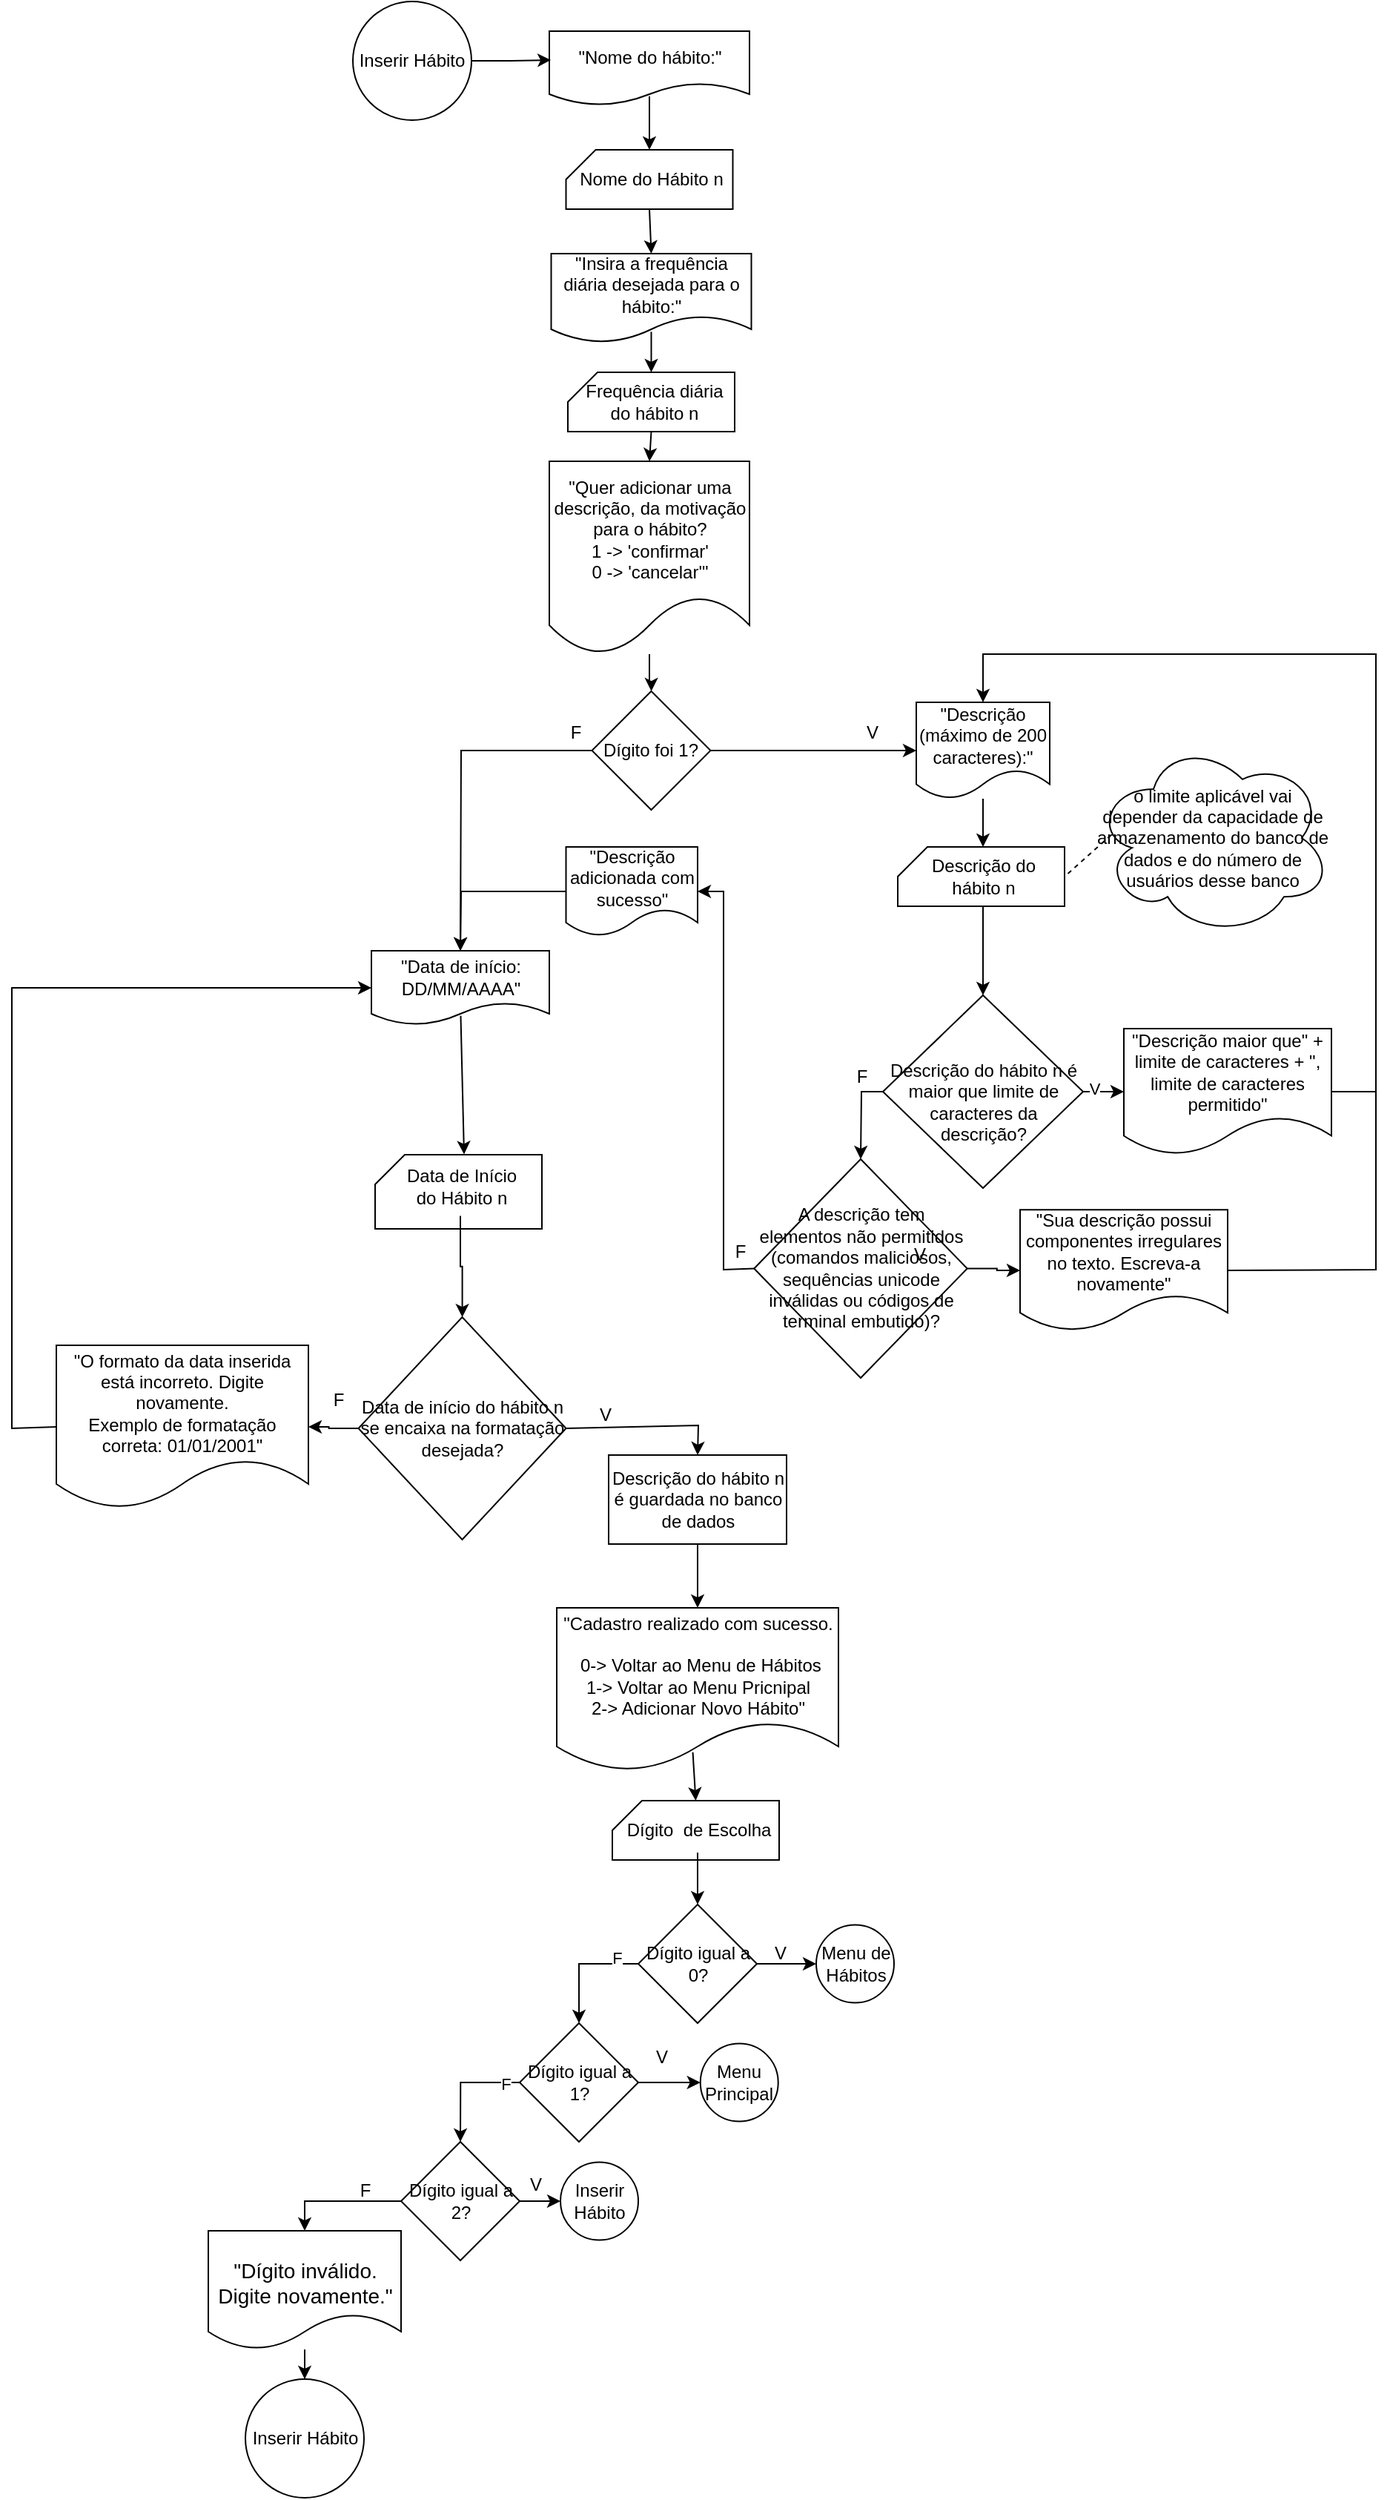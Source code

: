 <mxfile version="27.0.4">
  <diagram name="Página-1" id="tM3ftosBq5wTvWjN4mbQ">
    <mxGraphModel dx="1489" dy="869" grid="1" gridSize="10" guides="1" tooltips="1" connect="1" arrows="1" fold="1" page="1" pageScale="1" pageWidth="1654" pageHeight="2336" math="0" shadow="0">
      <root>
        <mxCell id="0" />
        <mxCell id="1" parent="0" />
        <mxCell id="7ZSRkaOjpOQk4Y71W81P-1" value="&lt;font style=&quot;font-size: 12px;&quot;&gt;Inserir Hábito&lt;/font&gt;" style="ellipse;whiteSpace=wrap;html=1;" parent="1" vertex="1">
          <mxGeometry x="460" y="40" width="80" height="80" as="geometry" />
        </mxCell>
        <mxCell id="7ZSRkaOjpOQk4Y71W81P-2" value="&quot;Nome do hábito:&quot;" style="shape=document;whiteSpace=wrap;html=1;boundedLbl=1;" parent="1" vertex="1">
          <mxGeometry x="592.5" y="60" width="135" height="50" as="geometry" />
        </mxCell>
        <mxCell id="7ZSRkaOjpOQk4Y71W81P-4" value="" style="verticalLabelPosition=bottom;verticalAlign=top;html=1;shape=card;whiteSpace=wrap;size=20;arcSize=12;" parent="1" vertex="1">
          <mxGeometry x="603.75" y="140" width="112.5" height="40" as="geometry" />
        </mxCell>
        <mxCell id="7ZSRkaOjpOQk4Y71W81P-5" value="&lt;font style=&quot;font-size: 12px;&quot;&gt;Nome do Hábito n&lt;/font&gt;" style="text;html=1;align=center;verticalAlign=middle;resizable=0;points=[];autosize=1;strokeColor=none;fillColor=none;" parent="1" vertex="1">
          <mxGeometry x="601.25" y="145" width="120" height="30" as="geometry" />
        </mxCell>
        <mxCell id="7ZSRkaOjpOQk4Y71W81P-7" value="" style="endArrow=classic;html=1;rounded=0;entryX=0.5;entryY=0;entryDx=0;entryDy=0;entryPerimeter=0;exitX=0.5;exitY=0.878;exitDx=0;exitDy=0;exitPerimeter=0;" parent="1" source="7ZSRkaOjpOQk4Y71W81P-2" target="7ZSRkaOjpOQk4Y71W81P-4" edge="1">
          <mxGeometry width="50" height="50" relative="1" as="geometry">
            <mxPoint x="645" y="160" as="sourcePoint" />
            <mxPoint x="695" y="110" as="targetPoint" />
          </mxGeometry>
        </mxCell>
        <mxCell id="7ZSRkaOjpOQk4Y71W81P-29" style="edgeStyle=orthogonalEdgeStyle;rounded=0;orthogonalLoop=1;jettySize=auto;html=1;exitX=1;exitY=0.5;exitDx=0;exitDy=0;entryX=0.008;entryY=0.389;entryDx=0;entryDy=0;entryPerimeter=0;" parent="1" source="7ZSRkaOjpOQk4Y71W81P-1" target="7ZSRkaOjpOQk4Y71W81P-2" edge="1">
          <mxGeometry relative="1" as="geometry" />
        </mxCell>
        <mxCell id="IzLjUkuJ2necWke2HIsd-1" value="&quot;Insira a frequência diária desejada para o hábito:&quot;" style="shape=document;whiteSpace=wrap;html=1;boundedLbl=1;" parent="1" vertex="1">
          <mxGeometry x="593.75" y="210" width="135" height="60" as="geometry" />
        </mxCell>
        <mxCell id="IzLjUkuJ2necWke2HIsd-4" value="" style="endArrow=classic;html=1;rounded=0;entryX=0.5;entryY=0;entryDx=0;entryDy=0;entryPerimeter=0;exitX=0.5;exitY=0.878;exitDx=0;exitDy=0;exitPerimeter=0;" parent="1" source="IzLjUkuJ2necWke2HIsd-1" target="IzLjUkuJ2necWke2HIsd-2" edge="1">
          <mxGeometry width="50" height="50" relative="1" as="geometry">
            <mxPoint x="646.25" y="310" as="sourcePoint" />
            <mxPoint x="696.25" y="260" as="targetPoint" />
          </mxGeometry>
        </mxCell>
        <mxCell id="IzLjUkuJ2necWke2HIsd-12" value="" style="edgeStyle=orthogonalEdgeStyle;rounded=0;orthogonalLoop=1;jettySize=auto;html=1;" parent="1" source="IzLjUkuJ2necWke2HIsd-5" target="IzLjUkuJ2necWke2HIsd-11" edge="1">
          <mxGeometry relative="1" as="geometry" />
        </mxCell>
        <mxCell id="IzLjUkuJ2necWke2HIsd-5" value="&quot;Quer adicionar uma descrição, da motivação para o hábito?&lt;div&gt;1 -&amp;gt; &#39;confirmar&#39;&lt;/div&gt;&lt;div&gt;0 -&amp;gt; &#39;cancelar&#39;&quot;&lt;/div&gt;" style="shape=document;whiteSpace=wrap;html=1;boundedLbl=1;" parent="1" vertex="1">
          <mxGeometry x="592.5" y="350" width="135" height="130" as="geometry" />
        </mxCell>
        <mxCell id="IzLjUkuJ2necWke2HIsd-9" value="" style="endArrow=classic;html=1;rounded=0;entryX=0.5;entryY=0;entryDx=0;entryDy=0;exitX=0.5;exitY=1;exitDx=0;exitDy=0;exitPerimeter=0;" parent="1" source="IzLjUkuJ2necWke2HIsd-2" target="IzLjUkuJ2necWke2HIsd-5" edge="1">
          <mxGeometry width="50" height="50" relative="1" as="geometry">
            <mxPoint x="575" y="380" as="sourcePoint" />
            <mxPoint x="625" y="330" as="targetPoint" />
          </mxGeometry>
        </mxCell>
        <mxCell id="IzLjUkuJ2necWke2HIsd-10" value="" style="endArrow=classic;html=1;rounded=0;entryX=0.5;entryY=0;entryDx=0;entryDy=0;exitX=0.5;exitY=1;exitDx=0;exitDy=0;exitPerimeter=0;" parent="1" source="7ZSRkaOjpOQk4Y71W81P-4" target="IzLjUkuJ2necWke2HIsd-1" edge="1">
          <mxGeometry width="50" height="50" relative="1" as="geometry">
            <mxPoint x="575" y="290" as="sourcePoint" />
            <mxPoint x="625" y="240" as="targetPoint" />
          </mxGeometry>
        </mxCell>
        <mxCell id="IzLjUkuJ2necWke2HIsd-18" value="" style="edgeStyle=orthogonalEdgeStyle;rounded=0;orthogonalLoop=1;jettySize=auto;html=1;exitX=1;exitY=0.5;exitDx=0;exitDy=0;" parent="1" source="IzLjUkuJ2necWke2HIsd-11" edge="1">
          <mxGeometry relative="1" as="geometry">
            <mxPoint x="791.25" y="545" as="sourcePoint" />
            <mxPoint x="840" y="545" as="targetPoint" />
          </mxGeometry>
        </mxCell>
        <mxCell id="IzLjUkuJ2necWke2HIsd-11" value="Dígito foi 1?" style="rhombus;whiteSpace=wrap;html=1;" parent="1" vertex="1">
          <mxGeometry x="621.25" y="505" width="80" height="80" as="geometry" />
        </mxCell>
        <mxCell id="IzLjUkuJ2necWke2HIsd-13" value="" style="group" parent="1" vertex="1" connectable="0">
          <mxGeometry x="602.5" y="290" width="150" height="40" as="geometry" />
        </mxCell>
        <mxCell id="IzLjUkuJ2necWke2HIsd-2" value="" style="verticalLabelPosition=bottom;verticalAlign=top;html=1;shape=card;whiteSpace=wrap;size=20;arcSize=12;" parent="IzLjUkuJ2necWke2HIsd-13" vertex="1">
          <mxGeometry x="2.5" width="112.5" height="40" as="geometry" />
        </mxCell>
        <mxCell id="IzLjUkuJ2necWke2HIsd-3" value="&lt;font style=&quot;font-size: 12px;&quot;&gt;Frequência diária&lt;/font&gt;&lt;div&gt;&lt;font style=&quot;font-size: 12px;&quot;&gt;do hábito n&lt;/font&gt;&lt;/div&gt;" style="text;html=1;align=center;verticalAlign=middle;resizable=0;points=[];autosize=1;strokeColor=none;fillColor=none;" parent="IzLjUkuJ2necWke2HIsd-13" vertex="1">
          <mxGeometry width="120" height="40" as="geometry" />
        </mxCell>
        <mxCell id="IzLjUkuJ2necWke2HIsd-14" value="" style="group" parent="1" vertex="1" connectable="0">
          <mxGeometry x="825" y="610" width="120" height="40" as="geometry" />
        </mxCell>
        <mxCell id="IzLjUkuJ2necWke2HIsd-15" value="" style="verticalLabelPosition=bottom;verticalAlign=top;html=1;shape=card;whiteSpace=wrap;size=20;arcSize=12;" parent="IzLjUkuJ2necWke2HIsd-14" vertex="1">
          <mxGeometry x="2.5" width="112.5" height="40" as="geometry" />
        </mxCell>
        <mxCell id="IzLjUkuJ2necWke2HIsd-16" value="&lt;font style=&quot;font-size: 12px;&quot;&gt;Descrição do&lt;/font&gt;&lt;div&gt;&lt;font style=&quot;font-size: 12px;&quot;&gt;hábito n&lt;/font&gt;&lt;/div&gt;" style="text;html=1;align=center;verticalAlign=middle;resizable=0;points=[];autosize=1;strokeColor=none;fillColor=none;" parent="IzLjUkuJ2necWke2HIsd-14" vertex="1">
          <mxGeometry x="15" width="90" height="40" as="geometry" />
        </mxCell>
        <mxCell id="IzLjUkuJ2necWke2HIsd-19" value="" style="edgeStyle=orthogonalEdgeStyle;rounded=0;orthogonalLoop=1;jettySize=auto;html=1;" parent="1" source="IzLjUkuJ2necWke2HIsd-17" target="IzLjUkuJ2necWke2HIsd-16" edge="1">
          <mxGeometry relative="1" as="geometry" />
        </mxCell>
        <mxCell id="IzLjUkuJ2necWke2HIsd-17" value="&quot;Descrição (máximo de 200 caracteres):&quot;" style="shape=document;whiteSpace=wrap;html=1;boundedLbl=1;" parent="1" vertex="1">
          <mxGeometry x="840" y="512.5" width="90" height="65" as="geometry" />
        </mxCell>
        <mxCell id="1i07AQhb1bTHNTs5yfd--1" value="&quot;Data de início: DD/MM/AAAA&quot;" style="shape=document;whiteSpace=wrap;html=1;boundedLbl=1;" parent="1" vertex="1">
          <mxGeometry x="472.5" y="680" width="120" height="50" as="geometry" />
        </mxCell>
        <mxCell id="1i07AQhb1bTHNTs5yfd--2" value="" style="endArrow=classic;html=1;rounded=0;exitX=0;exitY=0.5;exitDx=0;exitDy=0;entryX=0.5;entryY=0;entryDx=0;entryDy=0;" parent="1" source="IzLjUkuJ2necWke2HIsd-11" target="1i07AQhb1bTHNTs5yfd--1" edge="1">
          <mxGeometry width="50" height="50" relative="1" as="geometry">
            <mxPoint x="585" y="640" as="sourcePoint" />
            <mxPoint x="635" y="590" as="targetPoint" />
            <Array as="points">
              <mxPoint x="533" y="545" />
            </Array>
          </mxGeometry>
        </mxCell>
        <mxCell id="1i07AQhb1bTHNTs5yfd--3" value="" style="endArrow=classic;html=1;rounded=0;entryX=0.5;entryY=0;entryDx=0;entryDy=0;exitX=0;exitY=0.5;exitDx=0;exitDy=0;" parent="1" source="1i07AQhb1bTHNTs5yfd--4" target="1i07AQhb1bTHNTs5yfd--1" edge="1">
          <mxGeometry width="50" height="50" relative="1" as="geometry">
            <mxPoint x="565" y="640" as="sourcePoint" />
            <mxPoint x="535" y="640" as="targetPoint" />
            <Array as="points">
              <mxPoint x="533" y="640" />
            </Array>
          </mxGeometry>
        </mxCell>
        <mxCell id="1i07AQhb1bTHNTs5yfd--4" value="&quot;Descrição adicionada com sucesso&quot;" style="shape=document;whiteSpace=wrap;html=1;boundedLbl=1;" parent="1" vertex="1">
          <mxGeometry x="603.75" y="610" width="88.75" height="60" as="geometry" />
        </mxCell>
        <mxCell id="1i07AQhb1bTHNTs5yfd--12" value="&quot;Cadastro realizado com sucesso.&lt;div&gt;&lt;span style=&quot;background-color: transparent; color: light-dark(rgb(0, 0, 0), rgb(255, 255, 255));&quot;&gt;&lt;br&gt;&lt;/span&gt;&lt;/div&gt;&lt;div&gt;&lt;span style=&quot;background-color: transparent; color: light-dark(rgb(0, 0, 0), rgb(255, 255, 255));&quot;&gt;&amp;nbsp;0-&amp;gt; Voltar ao Menu de Hábitos&lt;/span&gt;&lt;/div&gt;&lt;div&gt;&lt;span style=&quot;background-color: transparent; color: light-dark(rgb(0, 0, 0), rgb(255, 255, 255));&quot;&gt;1-&amp;gt; Voltar ao Menu Pricnipal&lt;/span&gt;&lt;/div&gt;&lt;div&gt;&lt;span style=&quot;background-color: transparent; color: light-dark(rgb(0, 0, 0), rgb(255, 255, 255));&quot;&gt;2-&amp;gt; Adicionar Novo Hábito&quot;&lt;/span&gt;&lt;/div&gt;" style="shape=document;whiteSpace=wrap;html=1;boundedLbl=1;" parent="1" vertex="1">
          <mxGeometry x="597.5" y="1123" width="190" height="110" as="geometry" />
        </mxCell>
        <mxCell id="1i07AQhb1bTHNTs5yfd--29" value="" style="edgeStyle=orthogonalEdgeStyle;rounded=0;orthogonalLoop=1;jettySize=auto;html=1;" parent="1" source="1i07AQhb1bTHNTs5yfd--14" target="1i07AQhb1bTHNTs5yfd--28" edge="1">
          <mxGeometry relative="1" as="geometry" />
        </mxCell>
        <mxCell id="1i07AQhb1bTHNTs5yfd--14" value="Dígito igual a 0?" style="rhombus;whiteSpace=wrap;html=1;" parent="1" vertex="1">
          <mxGeometry x="652.5" y="1323" width="80" height="80" as="geometry" />
        </mxCell>
        <mxCell id="1i07AQhb1bTHNTs5yfd--15" value="" style="group" parent="1" vertex="1" connectable="0">
          <mxGeometry x="632.5" y="1253" width="120" height="40" as="geometry" />
        </mxCell>
        <mxCell id="1i07AQhb1bTHNTs5yfd--16" value="" style="verticalLabelPosition=bottom;verticalAlign=top;html=1;shape=card;whiteSpace=wrap;size=20;arcSize=12;" parent="1i07AQhb1bTHNTs5yfd--15" vertex="1">
          <mxGeometry x="2.5" width="112.5" height="40" as="geometry" />
        </mxCell>
        <mxCell id="1i07AQhb1bTHNTs5yfd--17" value="&lt;font style=&quot;font-size: 12px;&quot;&gt;Dígito&amp;nbsp; de Escolha&lt;/font&gt;" style="text;html=1;align=center;verticalAlign=middle;resizable=0;points=[];autosize=1;strokeColor=none;fillColor=none;" parent="1i07AQhb1bTHNTs5yfd--15" vertex="1">
          <mxGeometry y="5" width="120" height="30" as="geometry" />
        </mxCell>
        <mxCell id="1i07AQhb1bTHNTs5yfd--19" value="" style="endArrow=classic;html=1;rounded=0;exitX=0.483;exitY=0.885;exitDx=0;exitDy=0;exitPerimeter=0;entryX=0.5;entryY=0;entryDx=0;entryDy=0;entryPerimeter=0;" parent="1" source="1i07AQhb1bTHNTs5yfd--12" target="1i07AQhb1bTHNTs5yfd--16" edge="1">
          <mxGeometry width="50" height="50" relative="1" as="geometry">
            <mxPoint x="752.5" y="1143" as="sourcePoint" />
            <mxPoint x="802.5" y="1093" as="targetPoint" />
          </mxGeometry>
        </mxCell>
        <mxCell id="1i07AQhb1bTHNTs5yfd--20" value="" style="edgeStyle=orthogonalEdgeStyle;rounded=0;orthogonalLoop=1;jettySize=auto;html=1;" parent="1" source="1i07AQhb1bTHNTs5yfd--17" target="1i07AQhb1bTHNTs5yfd--14" edge="1">
          <mxGeometry relative="1" as="geometry" />
        </mxCell>
        <mxCell id="1i07AQhb1bTHNTs5yfd--31" value="" style="edgeStyle=orthogonalEdgeStyle;rounded=0;orthogonalLoop=1;jettySize=auto;html=1;" parent="1" source="1i07AQhb1bTHNTs5yfd--21" target="1i07AQhb1bTHNTs5yfd--30" edge="1">
          <mxGeometry relative="1" as="geometry" />
        </mxCell>
        <mxCell id="1i07AQhb1bTHNTs5yfd--21" value="Dígito igual a 1?" style="rhombus;whiteSpace=wrap;html=1;" parent="1" vertex="1">
          <mxGeometry x="572.5" y="1403" width="80" height="80" as="geometry" />
        </mxCell>
        <mxCell id="1i07AQhb1bTHNTs5yfd--33" value="" style="edgeStyle=orthogonalEdgeStyle;rounded=0;orthogonalLoop=1;jettySize=auto;html=1;" parent="1" source="1i07AQhb1bTHNTs5yfd--22" target="1i07AQhb1bTHNTs5yfd--32" edge="1">
          <mxGeometry relative="1" as="geometry" />
        </mxCell>
        <mxCell id="1i07AQhb1bTHNTs5yfd--22" value="Dígito igual a 2?" style="rhombus;whiteSpace=wrap;html=1;" parent="1" vertex="1">
          <mxGeometry x="492.5" y="1483" width="80" height="80" as="geometry" />
        </mxCell>
        <mxCell id="1i07AQhb1bTHNTs5yfd--23" value="" style="endArrow=classic;html=1;rounded=0;exitX=0;exitY=0.5;exitDx=0;exitDy=0;entryX=0.5;entryY=0;entryDx=0;entryDy=0;" parent="1" source="1i07AQhb1bTHNTs5yfd--14" target="1i07AQhb1bTHNTs5yfd--21" edge="1">
          <mxGeometry width="50" height="50" relative="1" as="geometry">
            <mxPoint x="587.5" y="1413" as="sourcePoint" />
            <mxPoint x="637.5" y="1363" as="targetPoint" />
            <Array as="points">
              <mxPoint x="612.5" y="1363" />
            </Array>
          </mxGeometry>
        </mxCell>
        <mxCell id="1i07AQhb1bTHNTs5yfd--26" value="F" style="edgeLabel;html=1;align=center;verticalAlign=middle;resizable=0;points=[];" parent="1i07AQhb1bTHNTs5yfd--23" vertex="1" connectable="0">
          <mxGeometry x="-0.64" y="-4" relative="1" as="geometry">
            <mxPoint as="offset" />
          </mxGeometry>
        </mxCell>
        <mxCell id="1i07AQhb1bTHNTs5yfd--24" value="" style="endArrow=classic;html=1;rounded=0;exitX=0;exitY=0.5;exitDx=0;exitDy=0;entryX=0.5;entryY=0;entryDx=0;entryDy=0;" parent="1" source="1i07AQhb1bTHNTs5yfd--21" target="1i07AQhb1bTHNTs5yfd--22" edge="1">
          <mxGeometry width="50" height="50" relative="1" as="geometry">
            <mxPoint x="625.63" y="1383" as="sourcePoint" />
            <mxPoint x="675.63" y="1333" as="targetPoint" />
            <Array as="points">
              <mxPoint x="532.63" y="1443" />
            </Array>
          </mxGeometry>
        </mxCell>
        <mxCell id="1i07AQhb1bTHNTs5yfd--27" value="F" style="edgeLabel;html=1;align=center;verticalAlign=middle;resizable=0;points=[];" parent="1i07AQhb1bTHNTs5yfd--24" vertex="1" connectable="0">
          <mxGeometry x="-0.744" y="1" relative="1" as="geometry">
            <mxPoint as="offset" />
          </mxGeometry>
        </mxCell>
        <mxCell id="1i07AQhb1bTHNTs5yfd--28" value="Menu de Hábitos" style="ellipse;whiteSpace=wrap;html=1;aspect=fixed;" parent="1" vertex="1">
          <mxGeometry x="772.5" y="1336.75" width="52.5" height="52.5" as="geometry" />
        </mxCell>
        <mxCell id="1i07AQhb1bTHNTs5yfd--30" value="Menu Principal" style="ellipse;whiteSpace=wrap;html=1;aspect=fixed;" parent="1" vertex="1">
          <mxGeometry x="694.37" y="1416.75" width="52.5" height="52.5" as="geometry" />
        </mxCell>
        <mxCell id="1i07AQhb1bTHNTs5yfd--32" value="Inserir Hábito" style="ellipse;whiteSpace=wrap;html=1;aspect=fixed;" parent="1" vertex="1">
          <mxGeometry x="600" y="1496.75" width="52.5" height="52.5" as="geometry" />
        </mxCell>
        <mxCell id="qdGEE6m0B6aa-HSqrMo8-1" value="F" style="text;html=1;align=center;verticalAlign=middle;resizable=0;points=[];autosize=1;strokeColor=none;fillColor=none;" vertex="1" parent="1">
          <mxGeometry x="595" y="518" width="30" height="30" as="geometry" />
        </mxCell>
        <mxCell id="qdGEE6m0B6aa-HSqrMo8-2" value="V" style="text;html=1;align=center;verticalAlign=middle;resizable=0;points=[];autosize=1;strokeColor=none;fillColor=none;" vertex="1" parent="1">
          <mxGeometry x="795" y="518" width="30" height="30" as="geometry" />
        </mxCell>
        <mxCell id="qdGEE6m0B6aa-HSqrMo8-3" value="V" style="text;html=1;align=center;verticalAlign=middle;resizable=0;points=[];autosize=1;strokeColor=none;fillColor=none;" vertex="1" parent="1">
          <mxGeometry x="732.5" y="1341" width="30" height="30" as="geometry" />
        </mxCell>
        <mxCell id="qdGEE6m0B6aa-HSqrMo8-4" value="V" style="text;html=1;align=center;verticalAlign=middle;resizable=0;points=[];autosize=1;strokeColor=none;fillColor=none;" vertex="1" parent="1">
          <mxGeometry x="652.5" y="1411" width="30" height="30" as="geometry" />
        </mxCell>
        <mxCell id="qdGEE6m0B6aa-HSqrMo8-5" value="V" style="text;html=1;align=center;verticalAlign=middle;resizable=0;points=[];autosize=1;strokeColor=none;fillColor=none;" vertex="1" parent="1">
          <mxGeometry x="567.5" y="1496.75" width="30" height="30" as="geometry" />
        </mxCell>
        <mxCell id="qdGEE6m0B6aa-HSqrMo8-6" value="" style="edgeStyle=orthogonalEdgeStyle;rounded=0;orthogonalLoop=1;jettySize=auto;html=1;" edge="1" parent="1" source="qdGEE6m0B6aa-HSqrMo8-7" target="qdGEE6m0B6aa-HSqrMo8-8">
          <mxGeometry relative="1" as="geometry" />
        </mxCell>
        <mxCell id="qdGEE6m0B6aa-HSqrMo8-7" value="&lt;div&gt;&lt;br&gt;&lt;/div&gt;&lt;div&gt;&lt;font style=&quot;font-size: 14px;&quot;&gt;&quot;Dígito inválido. Digite novamente.&quot;&lt;/font&gt;&lt;/div&gt;" style="shape=document;whiteSpace=wrap;html=1;boundedLbl=1;" vertex="1" parent="1">
          <mxGeometry x="362.5" y="1543" width="130" height="80" as="geometry" />
        </mxCell>
        <mxCell id="qdGEE6m0B6aa-HSqrMo8-8" value="Inserir Hábito" style="ellipse;whiteSpace=wrap;html=1;" vertex="1" parent="1">
          <mxGeometry x="387.5" y="1643" width="80" height="80" as="geometry" />
        </mxCell>
        <mxCell id="qdGEE6m0B6aa-HSqrMo8-9" value="" style="endArrow=classic;html=1;rounded=0;exitX=0;exitY=0.5;exitDx=0;exitDy=0;entryX=0.5;entryY=0;entryDx=0;entryDy=0;" edge="1" parent="1" source="1i07AQhb1bTHNTs5yfd--22" target="qdGEE6m0B6aa-HSqrMo8-7">
          <mxGeometry width="50" height="50" relative="1" as="geometry">
            <mxPoint x="677.5" y="1593" as="sourcePoint" />
            <mxPoint x="727.5" y="1543" as="targetPoint" />
            <Array as="points">
              <mxPoint x="427.5" y="1523" />
            </Array>
          </mxGeometry>
        </mxCell>
        <mxCell id="qdGEE6m0B6aa-HSqrMo8-10" value="F" style="text;html=1;align=center;verticalAlign=middle;resizable=0;points=[];autosize=1;strokeColor=none;fillColor=none;" vertex="1" parent="1">
          <mxGeometry x="452.5" y="1501" width="30" height="30" as="geometry" />
        </mxCell>
        <mxCell id="qdGEE6m0B6aa-HSqrMo8-16" value="" style="edgeStyle=orthogonalEdgeStyle;rounded=0;orthogonalLoop=1;jettySize=auto;html=1;" edge="1" parent="1" source="qdGEE6m0B6aa-HSqrMo8-14" target="1i07AQhb1bTHNTs5yfd--12">
          <mxGeometry relative="1" as="geometry" />
        </mxCell>
        <mxCell id="qdGEE6m0B6aa-HSqrMo8-14" value="Descrição do hábito n é guardada no banco de dados" style="rounded=0;whiteSpace=wrap;html=1;" vertex="1" parent="1">
          <mxGeometry x="632.5" y="1020" width="120" height="60" as="geometry" />
        </mxCell>
        <mxCell id="qdGEE6m0B6aa-HSqrMo8-17" value="o limite aplicável vai depender da capacidade de armazenamento do banco de dados e do número de usuários desse banco" style="ellipse;shape=cloud;whiteSpace=wrap;html=1;" vertex="1" parent="1">
          <mxGeometry x="960" y="538" width="160" height="132" as="geometry" />
        </mxCell>
        <mxCell id="qdGEE6m0B6aa-HSqrMo8-18" value="" style="endArrow=none;dashed=1;html=1;rounded=0;entryX=1;entryY=0.5;entryDx=0;entryDy=0;entryPerimeter=0;exitX=0.071;exitY=0.485;exitDx=0;exitDy=0;exitPerimeter=0;" edge="1" parent="1" source="qdGEE6m0B6aa-HSqrMo8-17" target="IzLjUkuJ2necWke2HIsd-15">
          <mxGeometry width="50" height="50" relative="1" as="geometry">
            <mxPoint x="1010" y="780" as="sourcePoint" />
            <mxPoint x="1060" y="730" as="targetPoint" />
          </mxGeometry>
        </mxCell>
        <mxCell id="qdGEE6m0B6aa-HSqrMo8-26" value="" style="edgeStyle=orthogonalEdgeStyle;rounded=0;orthogonalLoop=1;jettySize=auto;html=1;" edge="1" parent="1" source="qdGEE6m0B6aa-HSqrMo8-19" target="qdGEE6m0B6aa-HSqrMo8-25">
          <mxGeometry relative="1" as="geometry" />
        </mxCell>
        <mxCell id="qdGEE6m0B6aa-HSqrMo8-33" value="V" style="edgeLabel;html=1;align=center;verticalAlign=middle;resizable=0;points=[];" vertex="1" connectable="0" parent="qdGEE6m0B6aa-HSqrMo8-26">
          <mxGeometry x="0.243" y="2" relative="1" as="geometry">
            <mxPoint as="offset" />
          </mxGeometry>
        </mxCell>
        <mxCell id="qdGEE6m0B6aa-HSqrMo8-19" value="&lt;div&gt;&lt;br&gt;&lt;/div&gt;Descrição do hábito n é maior que limite de caracteres da descrição?" style="rhombus;whiteSpace=wrap;html=1;" vertex="1" parent="1">
          <mxGeometry x="817.5" y="710" width="135" height="130" as="geometry" />
        </mxCell>
        <mxCell id="qdGEE6m0B6aa-HSqrMo8-20" value="" style="edgeStyle=orthogonalEdgeStyle;rounded=0;orthogonalLoop=1;jettySize=auto;html=1;" edge="1" parent="1" source="IzLjUkuJ2necWke2HIsd-16" target="qdGEE6m0B6aa-HSqrMo8-19">
          <mxGeometry relative="1" as="geometry" />
        </mxCell>
        <mxCell id="qdGEE6m0B6aa-HSqrMo8-25" value="&quot;Descrição maior que&quot; + limite de caracteres + &quot;, limite de caracteres permitido&quot;" style="shape=document;whiteSpace=wrap;html=1;boundedLbl=1;" vertex="1" parent="1">
          <mxGeometry x="980" y="732.5" width="140" height="85" as="geometry" />
        </mxCell>
        <mxCell id="qdGEE6m0B6aa-HSqrMo8-30" value="" style="endArrow=classic;html=1;rounded=0;exitX=1;exitY=0.5;exitDx=0;exitDy=0;entryX=0.5;entryY=0;entryDx=0;entryDy=0;" edge="1" parent="1" source="qdGEE6m0B6aa-HSqrMo8-25" target="IzLjUkuJ2necWke2HIsd-17">
          <mxGeometry width="50" height="50" relative="1" as="geometry">
            <mxPoint x="1210" y="702.5" as="sourcePoint" />
            <mxPoint x="1060" y="640" as="targetPoint" />
            <Array as="points">
              <mxPoint x="1150" y="775" />
              <mxPoint x="1150" y="580" />
              <mxPoint x="1150" y="480" />
              <mxPoint x="885" y="480" />
            </Array>
          </mxGeometry>
        </mxCell>
        <mxCell id="qdGEE6m0B6aa-HSqrMo8-42" value="" style="edgeStyle=orthogonalEdgeStyle;rounded=0;orthogonalLoop=1;jettySize=auto;html=1;" edge="1" parent="1" source="qdGEE6m0B6aa-HSqrMo8-31" target="qdGEE6m0B6aa-HSqrMo8-41">
          <mxGeometry relative="1" as="geometry" />
        </mxCell>
        <mxCell id="qdGEE6m0B6aa-HSqrMo8-31" value="A descrição tem elementos não permitidos (comandos maliciosos, sequências unicode inválidas ou códigos de terminal embutido)?" style="rhombus;whiteSpace=wrap;html=1;" vertex="1" parent="1">
          <mxGeometry x="730.62" y="820.49" width="143.75" height="147.51" as="geometry" />
        </mxCell>
        <mxCell id="qdGEE6m0B6aa-HSqrMo8-35" value="" style="endArrow=classic;html=1;rounded=0;exitX=0;exitY=0.5;exitDx=0;exitDy=0;entryX=0.5;entryY=0;entryDx=0;entryDy=0;" edge="1" parent="1" source="qdGEE6m0B6aa-HSqrMo8-19" target="qdGEE6m0B6aa-HSqrMo8-31">
          <mxGeometry width="50" height="50" relative="1" as="geometry">
            <mxPoint x="920" y="850" as="sourcePoint" />
            <mxPoint x="790" y="817.5" as="targetPoint" />
            <Array as="points">
              <mxPoint x="803" y="775" />
            </Array>
          </mxGeometry>
        </mxCell>
        <mxCell id="qdGEE6m0B6aa-HSqrMo8-37" value="" style="endArrow=classic;html=1;rounded=0;exitX=0;exitY=0.5;exitDx=0;exitDy=0;entryX=1;entryY=0.5;entryDx=0;entryDy=0;" edge="1" parent="1" source="qdGEE6m0B6aa-HSqrMo8-31" target="1i07AQhb1bTHNTs5yfd--4">
          <mxGeometry width="50" height="50" relative="1" as="geometry">
            <mxPoint x="840" y="800" as="sourcePoint" />
            <mxPoint x="890" y="750" as="targetPoint" />
            <Array as="points">
              <mxPoint x="710" y="895" />
              <mxPoint x="710" y="640" />
            </Array>
          </mxGeometry>
        </mxCell>
        <mxCell id="qdGEE6m0B6aa-HSqrMo8-38" value="F" style="text;html=1;align=center;verticalAlign=middle;resizable=0;points=[];autosize=1;strokeColor=none;fillColor=none;" vertex="1" parent="1">
          <mxGeometry x="705.62" y="867.5" width="30" height="30" as="geometry" />
        </mxCell>
        <mxCell id="qdGEE6m0B6aa-HSqrMo8-41" value="&quot;Sua descrição possui componentes irregulares no texto. Escreva-a novamente&quot;" style="shape=document;whiteSpace=wrap;html=1;boundedLbl=1;" vertex="1" parent="1">
          <mxGeometry x="910" y="854.62" width="140" height="81.75" as="geometry" />
        </mxCell>
        <mxCell id="qdGEE6m0B6aa-HSqrMo8-44" value="F" style="text;html=1;align=center;verticalAlign=middle;resizable=0;points=[];autosize=1;strokeColor=none;fillColor=none;" vertex="1" parent="1">
          <mxGeometry x="787.5" y="750" width="30" height="30" as="geometry" />
        </mxCell>
        <mxCell id="qdGEE6m0B6aa-HSqrMo8-50" value="V" style="text;html=1;align=center;verticalAlign=middle;resizable=0;points=[];autosize=1;strokeColor=none;fillColor=none;" vertex="1" parent="1">
          <mxGeometry x="827" y="870" width="30" height="30" as="geometry" />
        </mxCell>
        <mxCell id="qdGEE6m0B6aa-HSqrMo8-57" value="" style="edgeStyle=orthogonalEdgeStyle;rounded=0;orthogonalLoop=1;jettySize=auto;html=1;" edge="1" parent="1" source="qdGEE6m0B6aa-HSqrMo8-51" target="qdGEE6m0B6aa-HSqrMo8-56">
          <mxGeometry relative="1" as="geometry" />
        </mxCell>
        <mxCell id="qdGEE6m0B6aa-HSqrMo8-51" value="Data de início do hábito n se encaixa na formatação desejada?" style="rhombus;whiteSpace=wrap;html=1;" vertex="1" parent="1">
          <mxGeometry x="463.75" y="927" width="140" height="150" as="geometry" />
        </mxCell>
        <mxCell id="qdGEE6m0B6aa-HSqrMo8-53" value="" style="endArrow=classic;html=1;rounded=0;exitX=0.502;exitY=0.877;exitDx=0;exitDy=0;exitPerimeter=0;entryX=0.525;entryY=-0.038;entryDx=0;entryDy=0;entryPerimeter=0;" edge="1" parent="1" source="1i07AQhb1bTHNTs5yfd--1" target="qdGEE6m0B6aa-HSqrMo8-61">
          <mxGeometry width="50" height="50" relative="1" as="geometry">
            <mxPoint x="780" y="1050" as="sourcePoint" />
            <mxPoint x="830" y="1000" as="targetPoint" />
          </mxGeometry>
        </mxCell>
        <mxCell id="qdGEE6m0B6aa-HSqrMo8-55" value="" style="endArrow=classic;html=1;rounded=0;entryX=0.5;entryY=0;entryDx=0;entryDy=0;exitX=1;exitY=0.5;exitDx=0;exitDy=0;" edge="1" parent="1" source="qdGEE6m0B6aa-HSqrMo8-51" target="qdGEE6m0B6aa-HSqrMo8-14">
          <mxGeometry width="50" height="50" relative="1" as="geometry">
            <mxPoint x="513.75" y="1002" as="sourcePoint" />
            <mxPoint x="818.75" y="1020" as="targetPoint" />
            <Array as="points">
              <mxPoint x="693" y="1000" />
            </Array>
          </mxGeometry>
        </mxCell>
        <mxCell id="qdGEE6m0B6aa-HSqrMo8-56" value="&quot;O formato da data inserida está incorreto. Digite novamente.&lt;div&gt;Exemplo de formatação correta: 01/01/2001&quot;&lt;/div&gt;" style="shape=document;whiteSpace=wrap;html=1;boundedLbl=1;" vertex="1" parent="1">
          <mxGeometry x="260" y="946" width="170" height="110" as="geometry" />
        </mxCell>
        <mxCell id="qdGEE6m0B6aa-HSqrMo8-58" value="" style="endArrow=classic;html=1;rounded=0;exitX=0;exitY=0.5;exitDx=0;exitDy=0;entryX=0;entryY=0.5;entryDx=0;entryDy=0;" edge="1" parent="1" source="qdGEE6m0B6aa-HSqrMo8-56" target="1i07AQhb1bTHNTs5yfd--1">
          <mxGeometry width="50" height="50" relative="1" as="geometry">
            <mxPoint x="550" y="870" as="sourcePoint" />
            <mxPoint x="240" y="1000" as="targetPoint" />
            <Array as="points">
              <mxPoint x="230" y="1002" />
              <mxPoint x="230" y="705" />
            </Array>
          </mxGeometry>
        </mxCell>
        <mxCell id="qdGEE6m0B6aa-HSqrMo8-59" value="" style="group" vertex="1" connectable="0" parent="1">
          <mxGeometry x="472.5" y="817.5" width="140" height="50" as="geometry" />
        </mxCell>
        <mxCell id="qdGEE6m0B6aa-HSqrMo8-60" value="" style="verticalLabelPosition=bottom;verticalAlign=top;html=1;shape=card;whiteSpace=wrap;size=20;arcSize=12;" vertex="1" parent="qdGEE6m0B6aa-HSqrMo8-59">
          <mxGeometry x="2.5" width="112.5" height="50" as="geometry" />
        </mxCell>
        <mxCell id="qdGEE6m0B6aa-HSqrMo8-61" value="&lt;font style=&quot;font-size: 12px;&quot;&gt;Data de Início&lt;/font&gt;&lt;div&gt;&lt;font style=&quot;font-size: 12px;&quot;&gt;do Hábito n&lt;/font&gt;&lt;/div&gt;" style="text;html=1;align=center;verticalAlign=middle;resizable=0;points=[];autosize=1;strokeColor=none;fillColor=none;" vertex="1" parent="qdGEE6m0B6aa-HSqrMo8-59">
          <mxGeometry x="10" y="1.25" width="100" height="40" as="geometry" />
        </mxCell>
        <mxCell id="qdGEE6m0B6aa-HSqrMo8-62" value="" style="edgeStyle=orthogonalEdgeStyle;rounded=0;orthogonalLoop=1;jettySize=auto;html=1;" edge="1" parent="1" source="qdGEE6m0B6aa-HSqrMo8-61" target="qdGEE6m0B6aa-HSqrMo8-51">
          <mxGeometry relative="1" as="geometry" />
        </mxCell>
        <mxCell id="qdGEE6m0B6aa-HSqrMo8-63" value="F" style="text;html=1;align=center;verticalAlign=middle;resizable=0;points=[];autosize=1;strokeColor=none;fillColor=none;" vertex="1" parent="1">
          <mxGeometry x="435" y="968" width="30" height="30" as="geometry" />
        </mxCell>
        <mxCell id="qdGEE6m0B6aa-HSqrMo8-64" value="V" style="text;html=1;align=center;verticalAlign=middle;resizable=0;points=[];autosize=1;strokeColor=none;fillColor=none;" vertex="1" parent="1">
          <mxGeometry x="615" y="978" width="30" height="30" as="geometry" />
        </mxCell>
        <mxCell id="qdGEE6m0B6aa-HSqrMo8-66" value="" style="endArrow=none;html=1;rounded=0;entryX=1;entryY=0.5;entryDx=0;entryDy=0;" edge="1" parent="1" target="qdGEE6m0B6aa-HSqrMo8-41">
          <mxGeometry width="50" height="50" relative="1" as="geometry">
            <mxPoint x="1120" y="775" as="sourcePoint" />
            <mxPoint x="710" y="680" as="targetPoint" />
            <Array as="points">
              <mxPoint x="1150" y="775" />
              <mxPoint x="1150" y="895" />
            </Array>
          </mxGeometry>
        </mxCell>
      </root>
    </mxGraphModel>
  </diagram>
</mxfile>
